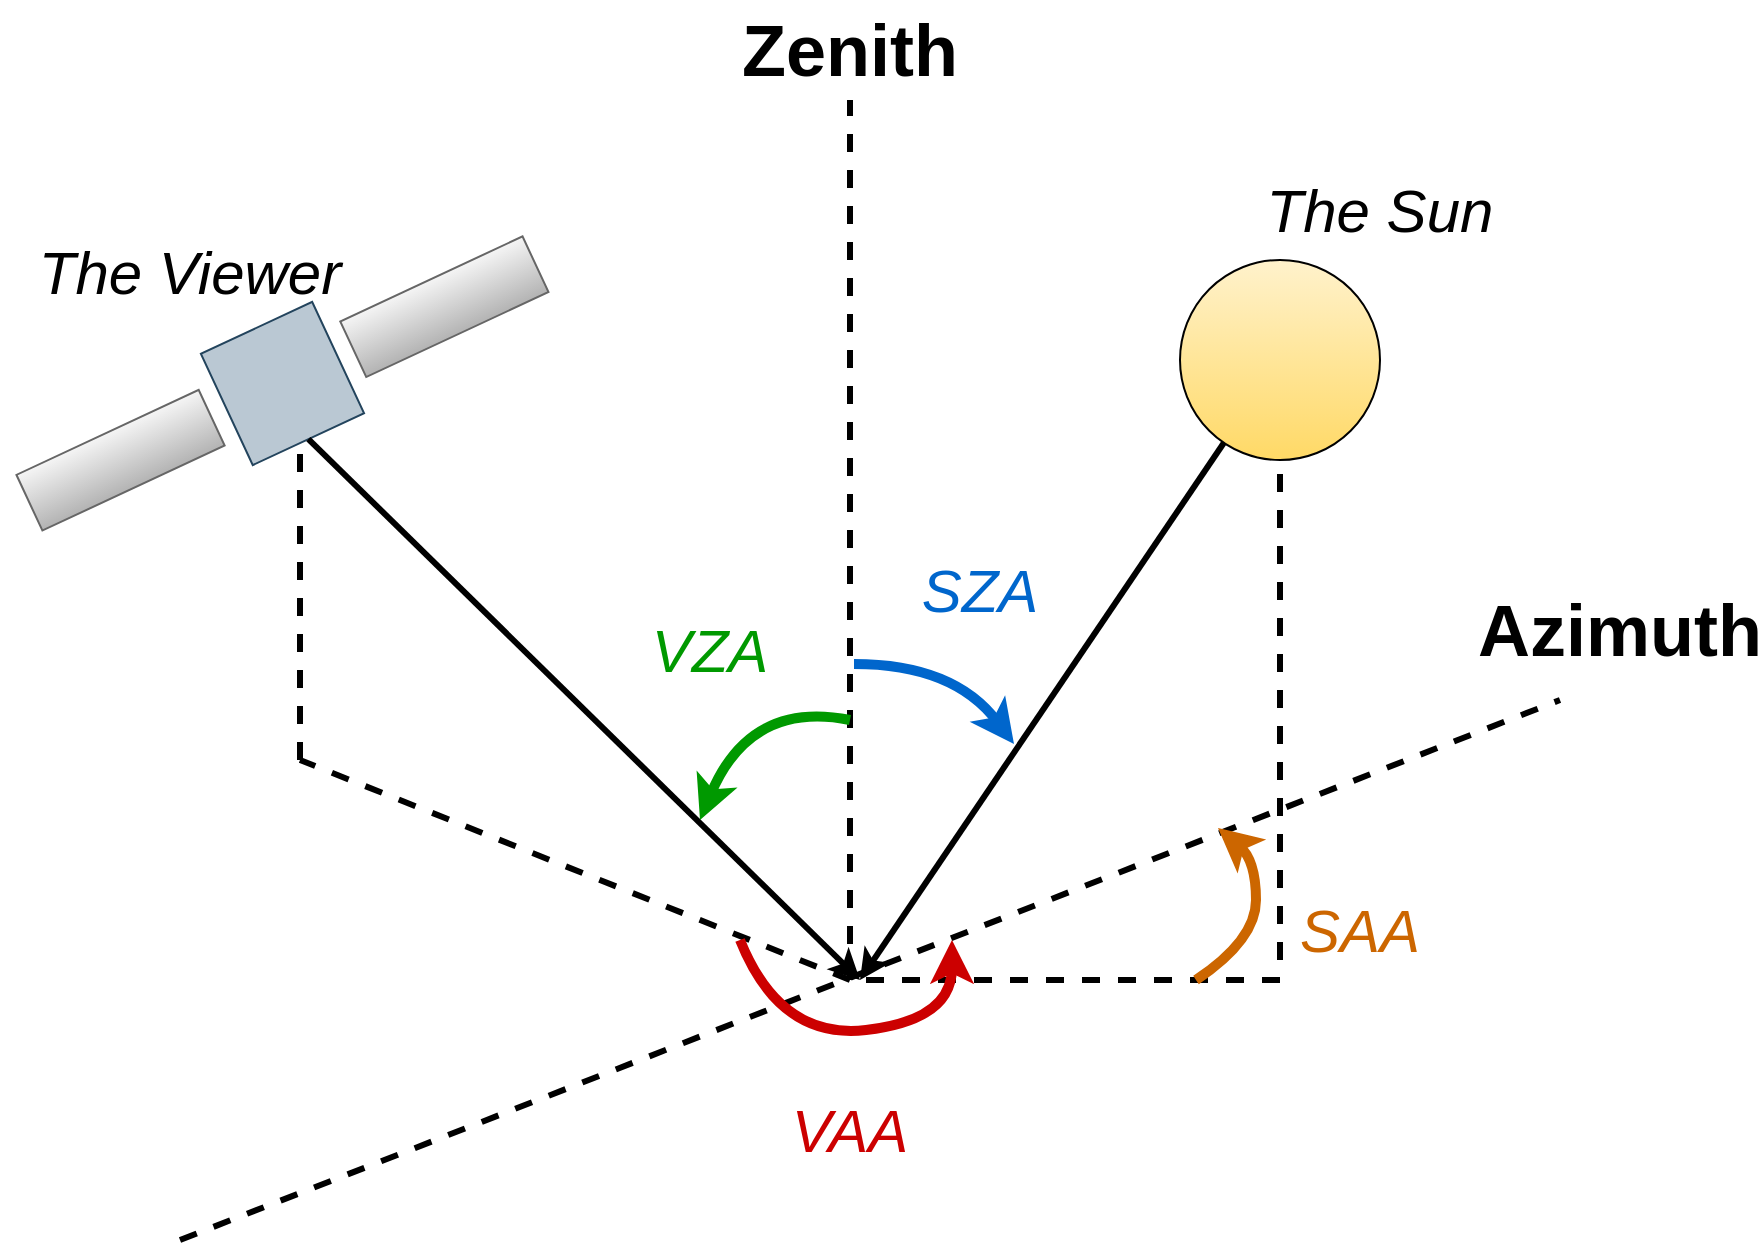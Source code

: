 <mxfile version="13.9.9" type="device"><diagram id="U6_VMnHDN18qXxA0qr6g" name="Page-1"><mxGraphModel dx="3555" dy="2055" grid="1" gridSize="10" guides="1" tooltips="1" connect="1" arrows="1" fold="1" page="1" pageScale="1" pageWidth="1169" pageHeight="827" math="0" shadow="0"><root><mxCell id="0"/><mxCell id="1" parent="0"/><mxCell id="hHlJix_V7z92wzbqqt1D-1" value="" style="ellipse;whiteSpace=wrap;html=1;aspect=fixed;fillColor=#fff2cc;gradientColor=#ffd966;" vertex="1" parent="1"><mxGeometry x="750" y="280" width="100" height="100" as="geometry"/></mxCell><mxCell id="hHlJix_V7z92wzbqqt1D-2" value="" style="whiteSpace=wrap;html=1;aspect=fixed;strokeColor=#23445d;rotation=-25;fillColor=#bac8d3;" vertex="1" parent="1"><mxGeometry x="270.534" y="311.044" width="61.393" height="61.393" as="geometry"/></mxCell><mxCell id="hHlJix_V7z92wzbqqt1D-3" value="" style="rounded=0;whiteSpace=wrap;html=1;strokeColor=#666666;rotation=-25;fillColor=#f5f5f5;gradientColor=#b3b3b3;" vertex="1" parent="1"><mxGeometry x="331.926" y="288.021" width="100.533" height="30.696" as="geometry"/></mxCell><mxCell id="hHlJix_V7z92wzbqqt1D-4" value="" style="rounded=0;whiteSpace=wrap;html=1;strokeColor=#666666;rotation=-25;fillColor=#f5f5f5;gradientColor=#b3b3b3;" vertex="1" parent="1"><mxGeometry x="170.002" y="364.762" width="100.533" height="30.696" as="geometry"/></mxCell><mxCell id="hHlJix_V7z92wzbqqt1D-6" value="&lt;b&gt;&lt;font style=&quot;font-size: 36px&quot;&gt;Zenith&lt;/font&gt;&lt;/b&gt;" style="text;html=1;strokeColor=none;fillColor=none;align=center;verticalAlign=middle;whiteSpace=wrap;rounded=0;" vertex="1" parent="1"><mxGeometry x="515" y="150" width="140" height="50" as="geometry"/></mxCell><mxCell id="hHlJix_V7z92wzbqqt1D-15" value="" style="endArrow=none;html=1;entryX=0.5;entryY=1;entryDx=0;entryDy=0;strokeWidth=3;dashed=1;" edge="1" parent="1" target="hHlJix_V7z92wzbqqt1D-6"><mxGeometry width="50" height="50" relative="1" as="geometry"><mxPoint x="585" y="640" as="sourcePoint"/><mxPoint x="650" y="380" as="targetPoint"/></mxGeometry></mxCell><mxCell id="hHlJix_V7z92wzbqqt1D-16" value="" style="endArrow=classic;html=1;strokeWidth=3;exitX=0.5;exitY=1;exitDx=0;exitDy=0;" edge="1" parent="1" source="hHlJix_V7z92wzbqqt1D-2"><mxGeometry width="50" height="50" relative="1" as="geometry"><mxPoint x="600" y="430" as="sourcePoint"/><mxPoint x="590" y="640" as="targetPoint"/></mxGeometry></mxCell><mxCell id="hHlJix_V7z92wzbqqt1D-17" value="" style="endArrow=classic;html=1;strokeWidth=3;" edge="1" parent="1" source="hHlJix_V7z92wzbqqt1D-1"><mxGeometry width="50" height="50" relative="1" as="geometry"><mxPoint x="574.203" y="440.0" as="sourcePoint"/><mxPoint x="590" y="640" as="targetPoint"/></mxGeometry></mxCell><mxCell id="hHlJix_V7z92wzbqqt1D-18" value="" style="endArrow=none;html=1;strokeWidth=3;dashed=1;" edge="1" parent="1"><mxGeometry width="50" height="50" relative="1" as="geometry"><mxPoint x="250" y="770" as="sourcePoint"/><mxPoint x="940" y="500" as="targetPoint"/></mxGeometry></mxCell><mxCell id="hHlJix_V7z92wzbqqt1D-19" value="&lt;b&gt;&lt;font style=&quot;font-size: 36px&quot;&gt;Azimuth&lt;/font&gt;&lt;/b&gt;" style="text;html=1;strokeColor=none;fillColor=none;align=center;verticalAlign=middle;whiteSpace=wrap;rounded=0;" vertex="1" parent="1"><mxGeometry x="900" y="440" width="140" height="50" as="geometry"/></mxCell><mxCell id="hHlJix_V7z92wzbqqt1D-20" value="" style="endArrow=none;html=1;strokeWidth=3;dashed=1;" edge="1" parent="1"><mxGeometry width="50" height="50" relative="1" as="geometry"><mxPoint x="585" y="640" as="sourcePoint"/><mxPoint x="310" y="530" as="targetPoint"/></mxGeometry></mxCell><mxCell id="hHlJix_V7z92wzbqqt1D-21" value="" style="endArrow=none;html=1;strokeWidth=3;dashed=1;" edge="1" parent="1"><mxGeometry width="50" height="50" relative="1" as="geometry"><mxPoint x="800" y="640" as="sourcePoint"/><mxPoint x="590" y="640" as="targetPoint"/></mxGeometry></mxCell><mxCell id="hHlJix_V7z92wzbqqt1D-22" value="" style="curved=1;endArrow=classic;html=1;strokeWidth=5;strokeColor=#0066CC;" edge="1" parent="1"><mxGeometry width="50" height="50" relative="1" as="geometry"><mxPoint x="587" y="482" as="sourcePoint"/><mxPoint x="667" y="522" as="targetPoint"/><Array as="points"><mxPoint x="637" y="482"/></Array></mxGeometry></mxCell><mxCell id="hHlJix_V7z92wzbqqt1D-23" value="" style="curved=1;endArrow=classic;html=1;strokeWidth=5;noLabel=1;fontColor=none;strokeColor=#009900;" edge="1" parent="1"><mxGeometry width="50" height="50" relative="1" as="geometry"><mxPoint x="585" y="510" as="sourcePoint"/><mxPoint x="510" y="560" as="targetPoint"/><Array as="points"><mxPoint x="535" y="500"/></Array></mxGeometry></mxCell><mxCell id="hHlJix_V7z92wzbqqt1D-24" value="&lt;font size=&quot;1&quot;&gt;&lt;i style=&quot;font-size: 30px&quot;&gt;VZA&lt;/i&gt;&lt;/font&gt;" style="text;html=1;strokeColor=none;fillColor=none;align=center;verticalAlign=middle;whiteSpace=wrap;rounded=0;fontColor=#009900;" vertex="1" parent="1"><mxGeometry x="445" y="450" width="140" height="50" as="geometry"/></mxCell><mxCell id="hHlJix_V7z92wzbqqt1D-25" value="&lt;font size=&quot;1&quot;&gt;&lt;i style=&quot;font-size: 30px&quot;&gt;SZA&lt;/i&gt;&lt;/font&gt;" style="text;html=1;strokeColor=none;fillColor=none;align=center;verticalAlign=middle;whiteSpace=wrap;rounded=0;fontColor=#0066CC;" vertex="1" parent="1"><mxGeometry x="580" y="420" width="140" height="50" as="geometry"/></mxCell><mxCell id="hHlJix_V7z92wzbqqt1D-26" value="&lt;font size=&quot;1&quot;&gt;&lt;i style=&quot;font-size: 30px&quot;&gt;The Viewer&lt;/i&gt;&lt;/font&gt;" style="text;html=1;strokeColor=none;fillColor=none;align=center;verticalAlign=middle;whiteSpace=wrap;rounded=0;" vertex="1" parent="1"><mxGeometry x="160" y="261.04" width="190" height="50" as="geometry"/></mxCell><mxCell id="hHlJix_V7z92wzbqqt1D-27" value="&lt;font size=&quot;1&quot;&gt;&lt;i style=&quot;font-size: 30px&quot;&gt;The Sun&lt;/i&gt;&lt;/font&gt;" style="text;html=1;strokeColor=none;fillColor=none;align=center;verticalAlign=middle;whiteSpace=wrap;rounded=0;" vertex="1" parent="1"><mxGeometry x="780" y="230.0" width="140" height="50" as="geometry"/></mxCell><mxCell id="hHlJix_V7z92wzbqqt1D-28" value="" style="endArrow=none;html=1;strokeWidth=3;dashed=1;entryX=0.5;entryY=1;entryDx=0;entryDy=0;" edge="1" parent="1" target="hHlJix_V7z92wzbqqt1D-1"><mxGeometry width="50" height="50" relative="1" as="geometry"><mxPoint x="800" y="630" as="sourcePoint"/><mxPoint x="600" y="650" as="targetPoint"/></mxGeometry></mxCell><mxCell id="hHlJix_V7z92wzbqqt1D-29" value="" style="endArrow=none;html=1;strokeWidth=3;dashed=1;entryX=0.5;entryY=1;entryDx=0;entryDy=0;" edge="1" parent="1"><mxGeometry width="50" height="50" relative="1" as="geometry"><mxPoint x="310" y="530" as="sourcePoint"/><mxPoint x="310" y="372.44" as="targetPoint"/></mxGeometry></mxCell><mxCell id="hHlJix_V7z92wzbqqt1D-30" value="&lt;font size=&quot;1&quot;&gt;&lt;i style=&quot;font-size: 30px&quot;&gt;VAA&lt;/i&gt;&lt;/font&gt;" style="text;html=1;strokeColor=none;fillColor=none;align=center;verticalAlign=middle;whiteSpace=wrap;rounded=0;fontColor=#CC0000;" vertex="1" parent="1"><mxGeometry x="515" y="690" width="140" height="50" as="geometry"/></mxCell><mxCell id="hHlJix_V7z92wzbqqt1D-31" value="&lt;font size=&quot;1&quot;&gt;&lt;i style=&quot;font-size: 30px&quot;&gt;SAA&lt;/i&gt;&lt;/font&gt;" style="text;html=1;strokeColor=none;fillColor=none;align=center;verticalAlign=middle;whiteSpace=wrap;rounded=0;fontColor=#CC6600;" vertex="1" parent="1"><mxGeometry x="770" y="590" width="140" height="50" as="geometry"/></mxCell><mxCell id="hHlJix_V7z92wzbqqt1D-32" value="" style="curved=1;endArrow=classic;html=1;strokeWidth=5;strokeColor=#CC6600;" edge="1" parent="1"><mxGeometry width="50" height="50" relative="1" as="geometry"><mxPoint x="758" y="640" as="sourcePoint"/><mxPoint x="769" y="564" as="targetPoint"/><Array as="points"><mxPoint x="788" y="620"/><mxPoint x="788" y="580"/></Array></mxGeometry></mxCell><mxCell id="hHlJix_V7z92wzbqqt1D-34" value="" style="curved=1;endArrow=classic;html=1;strokeWidth=5;strokeColor=#CC0000;" edge="1" parent="1"><mxGeometry width="50" height="50" relative="1" as="geometry"><mxPoint x="530" y="620" as="sourcePoint"/><mxPoint x="636" y="620" as="targetPoint"/><Array as="points"><mxPoint x="550" y="670"/><mxPoint x="636" y="660"/></Array></mxGeometry></mxCell></root></mxGraphModel></diagram></mxfile>